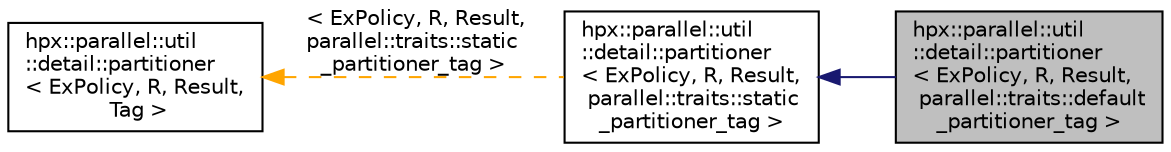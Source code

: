 digraph "hpx::parallel::util::detail::partitioner&lt; ExPolicy, R, Result, parallel::traits::default_partitioner_tag &gt;"
{
  edge [fontname="Helvetica",fontsize="10",labelfontname="Helvetica",labelfontsize="10"];
  node [fontname="Helvetica",fontsize="10",shape=record];
  rankdir="LR";
  Node0 [label="hpx::parallel::util\l::detail::partitioner\l\< ExPolicy, R, Result,\l parallel::traits::default\l_partitioner_tag \>",height=0.2,width=0.4,color="black", fillcolor="grey75", style="filled", fontcolor="black"];
  Node1 -> Node0 [dir="back",color="midnightblue",fontsize="10",style="solid",fontname="Helvetica"];
  Node1 [label="hpx::parallel::util\l::detail::partitioner\l\< ExPolicy, R, Result,\l parallel::traits::static\l_partitioner_tag \>",height=0.2,width=0.4,color="black", fillcolor="white", style="filled",URL="$d9/d68/structhpx_1_1parallel_1_1util_1_1detail_1_1partitioner.html"];
  Node2 -> Node1 [dir="back",color="orange",fontsize="10",style="dashed",label=" \< ExPolicy, R, Result,\l parallel::traits::static\l_partitioner_tag \>" ,fontname="Helvetica"];
  Node2 [label="hpx::parallel::util\l::detail::partitioner\l\< ExPolicy, R, Result,\l Tag \>",height=0.2,width=0.4,color="black", fillcolor="white", style="filled",URL="$d9/d68/structhpx_1_1parallel_1_1util_1_1detail_1_1partitioner.html"];
}
